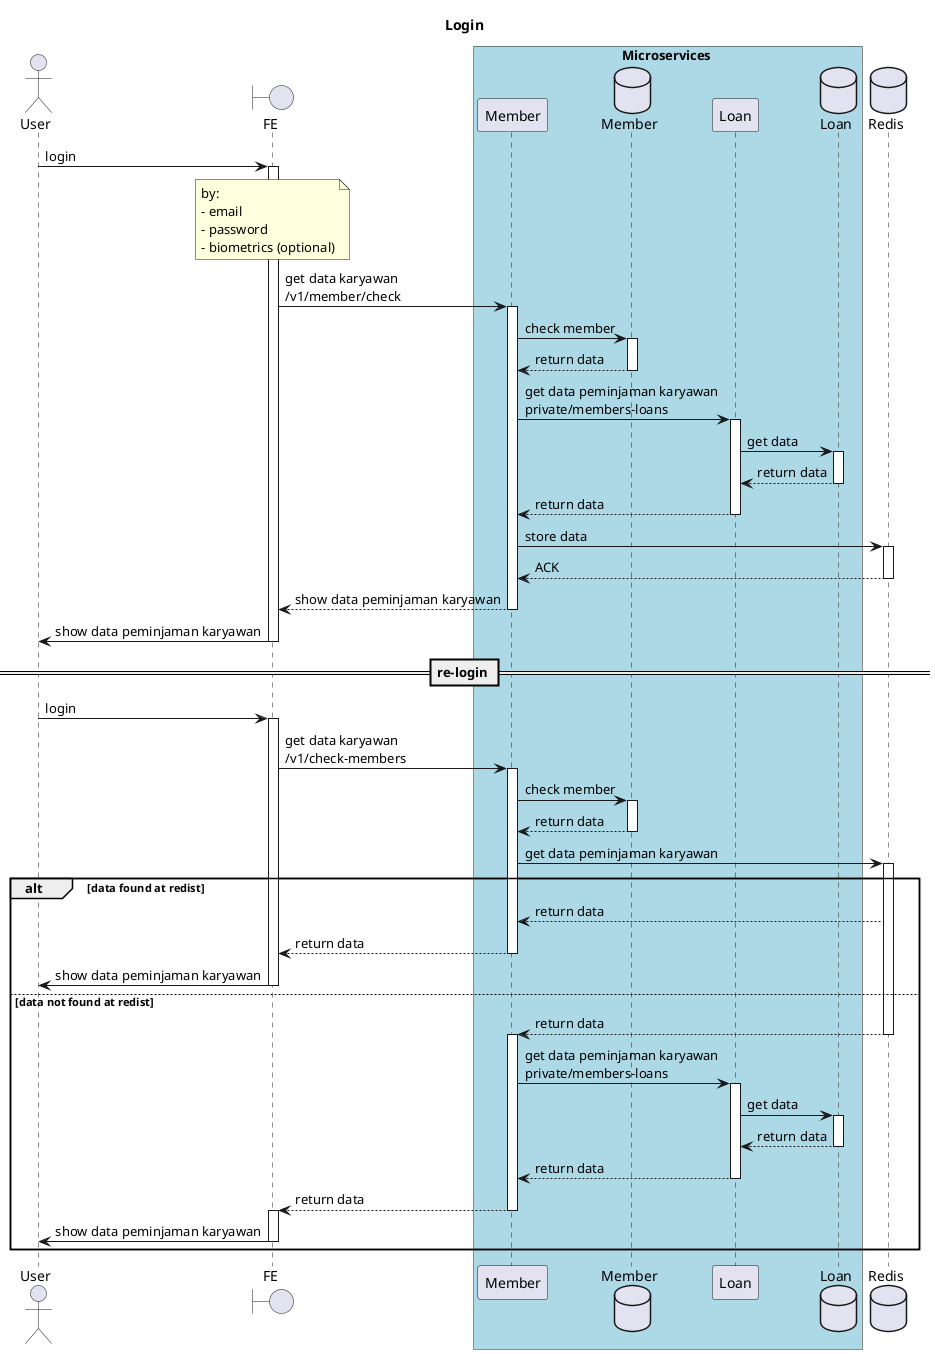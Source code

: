 @startuml "Login"

title "Login"


actor User as user
boundary "FE" as fe

box Microservices #LightBlue
participant Member as msMember
database Member as dbMember
participant Loan as msLoan
database Loan as dbLoan
end box
database Redis as Redis

user -> fe++ : login
note over fe
    by:
    - email
    - password
    - biometrics (optional)
end note
fe-> msMember ++: get data karyawan\n/v1/member/check
msMember ->dbMember++ : check member
dbMember-->msMember--: return data
msMember ->msLoan++ : get data peminjaman karyawan\nprivate/members-loans
msLoan -> dbLoan ++: get data
dbLoan --> msLoan --: return data
msLoan --> msMember --: return data
msMember -> Redis ++: store data
Redis --> msMember --: ACK
msMember --> fe --: show data peminjaman karyawan
fe -> user --: show data peminjaman karyawan

== re-login ==
user -> fe++ : login
fe-> msMember ++: get data karyawan\n/v1/check-members
msMember ->dbMember++ : check member
dbMember-->msMember--: return data
msMember -> Redis ++: get data peminjaman karyawan
alt data found at redist
    Redis --> msMember : return data
    msMember --> fe --: return data
    fe -> user --: show data peminjaman karyawan
else data not found at redist
    Redis --> msMember --++: return data
    msMember ->msLoan++: get data peminjaman karyawan\nprivate/members-loans
    msLoan -> dbLoan ++: get data
    dbLoan --> msLoan --: return data
    msLoan --> msMember --: return data
    msMember --> fe --++: return data
    fe -> user --: show data peminjaman karyawan
end

@enduml